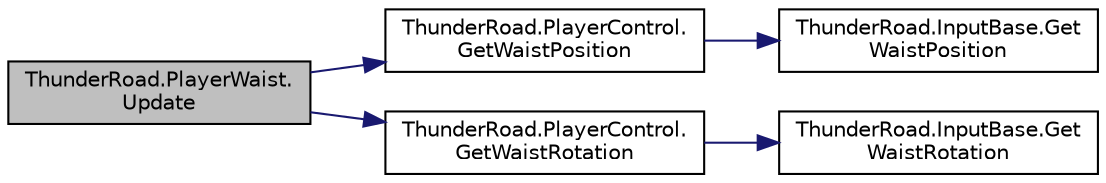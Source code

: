 digraph "ThunderRoad.PlayerWaist.Update"
{
 // LATEX_PDF_SIZE
  edge [fontname="Helvetica",fontsize="10",labelfontname="Helvetica",labelfontsize="10"];
  node [fontname="Helvetica",fontsize="10",shape=record];
  rankdir="LR";
  Node1 [label="ThunderRoad.PlayerWaist.\lUpdate",height=0.2,width=0.4,color="black", fillcolor="grey75", style="filled", fontcolor="black",tooltip="Updates this instance."];
  Node1 -> Node2 [color="midnightblue",fontsize="10",style="solid",fontname="Helvetica"];
  Node2 [label="ThunderRoad.PlayerControl.\lGetWaistPosition",height=0.2,width=0.4,color="black", fillcolor="white", style="filled",URL="$class_thunder_road_1_1_player_control.html#acacb6417fbeb4d4e5e7277df8c1c261a",tooltip="Gets the waist position."];
  Node2 -> Node3 [color="midnightblue",fontsize="10",style="solid",fontname="Helvetica"];
  Node3 [label="ThunderRoad.InputBase.Get\lWaistPosition",height=0.2,width=0.4,color="black", fillcolor="white", style="filled",URL="$class_thunder_road_1_1_input_base.html#aa9df532b5883cfe184555c520a22f702",tooltip="Gets the waist position."];
  Node1 -> Node4 [color="midnightblue",fontsize="10",style="solid",fontname="Helvetica"];
  Node4 [label="ThunderRoad.PlayerControl.\lGetWaistRotation",height=0.2,width=0.4,color="black", fillcolor="white", style="filled",URL="$class_thunder_road_1_1_player_control.html#a79144a0d6bbaaadb8674221a68957679",tooltip="Gets the waist rotation."];
  Node4 -> Node5 [color="midnightblue",fontsize="10",style="solid",fontname="Helvetica"];
  Node5 [label="ThunderRoad.InputBase.Get\lWaistRotation",height=0.2,width=0.4,color="black", fillcolor="white", style="filled",URL="$class_thunder_road_1_1_input_base.html#ad4d7af50b0138b6260991f670cb99852",tooltip="Gets the waist rotation."];
}
